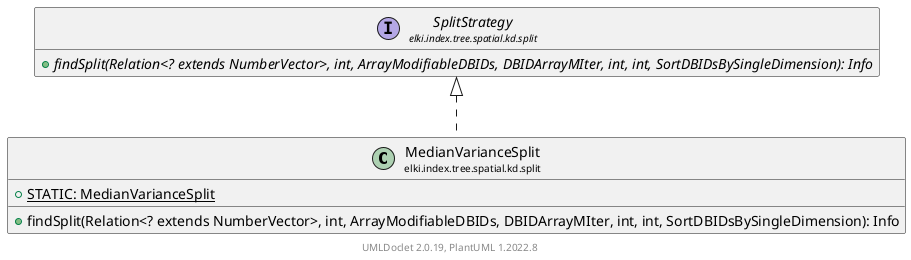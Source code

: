 @startuml
    remove .*\.(Instance|Par|Parameterizer|Factory)$
    set namespaceSeparator none
    hide empty fields
    hide empty methods

    class "<size:14>MedianVarianceSplit\n<size:10>elki.index.tree.spatial.kd.split" as elki.index.tree.spatial.kd.split.MedianVarianceSplit [[MedianVarianceSplit.html]] {
        {static} +STATIC: MedianVarianceSplit
        +findSplit(Relation<? extends NumberVector>, int, ArrayModifiableDBIDs, DBIDArrayMIter, int, int, SortDBIDsBySingleDimension): Info
    }

    interface "<size:14>SplitStrategy\n<size:10>elki.index.tree.spatial.kd.split" as elki.index.tree.spatial.kd.split.SplitStrategy [[SplitStrategy.html]] {
        {abstract} +findSplit(Relation<? extends NumberVector>, int, ArrayModifiableDBIDs, DBIDArrayMIter, int, int, SortDBIDsBySingleDimension): Info
    }
    class "<size:14>MedianVarianceSplit.Par\n<size:10>elki.index.tree.spatial.kd.split" as elki.index.tree.spatial.kd.split.MedianVarianceSplit.Par [[MedianVarianceSplit.Par.html]]

    elki.index.tree.spatial.kd.split.SplitStrategy <|.. elki.index.tree.spatial.kd.split.MedianVarianceSplit
    elki.index.tree.spatial.kd.split.MedianVarianceSplit +-- elki.index.tree.spatial.kd.split.MedianVarianceSplit.Par

    center footer UMLDoclet 2.0.19, PlantUML 1.2022.8
@enduml
